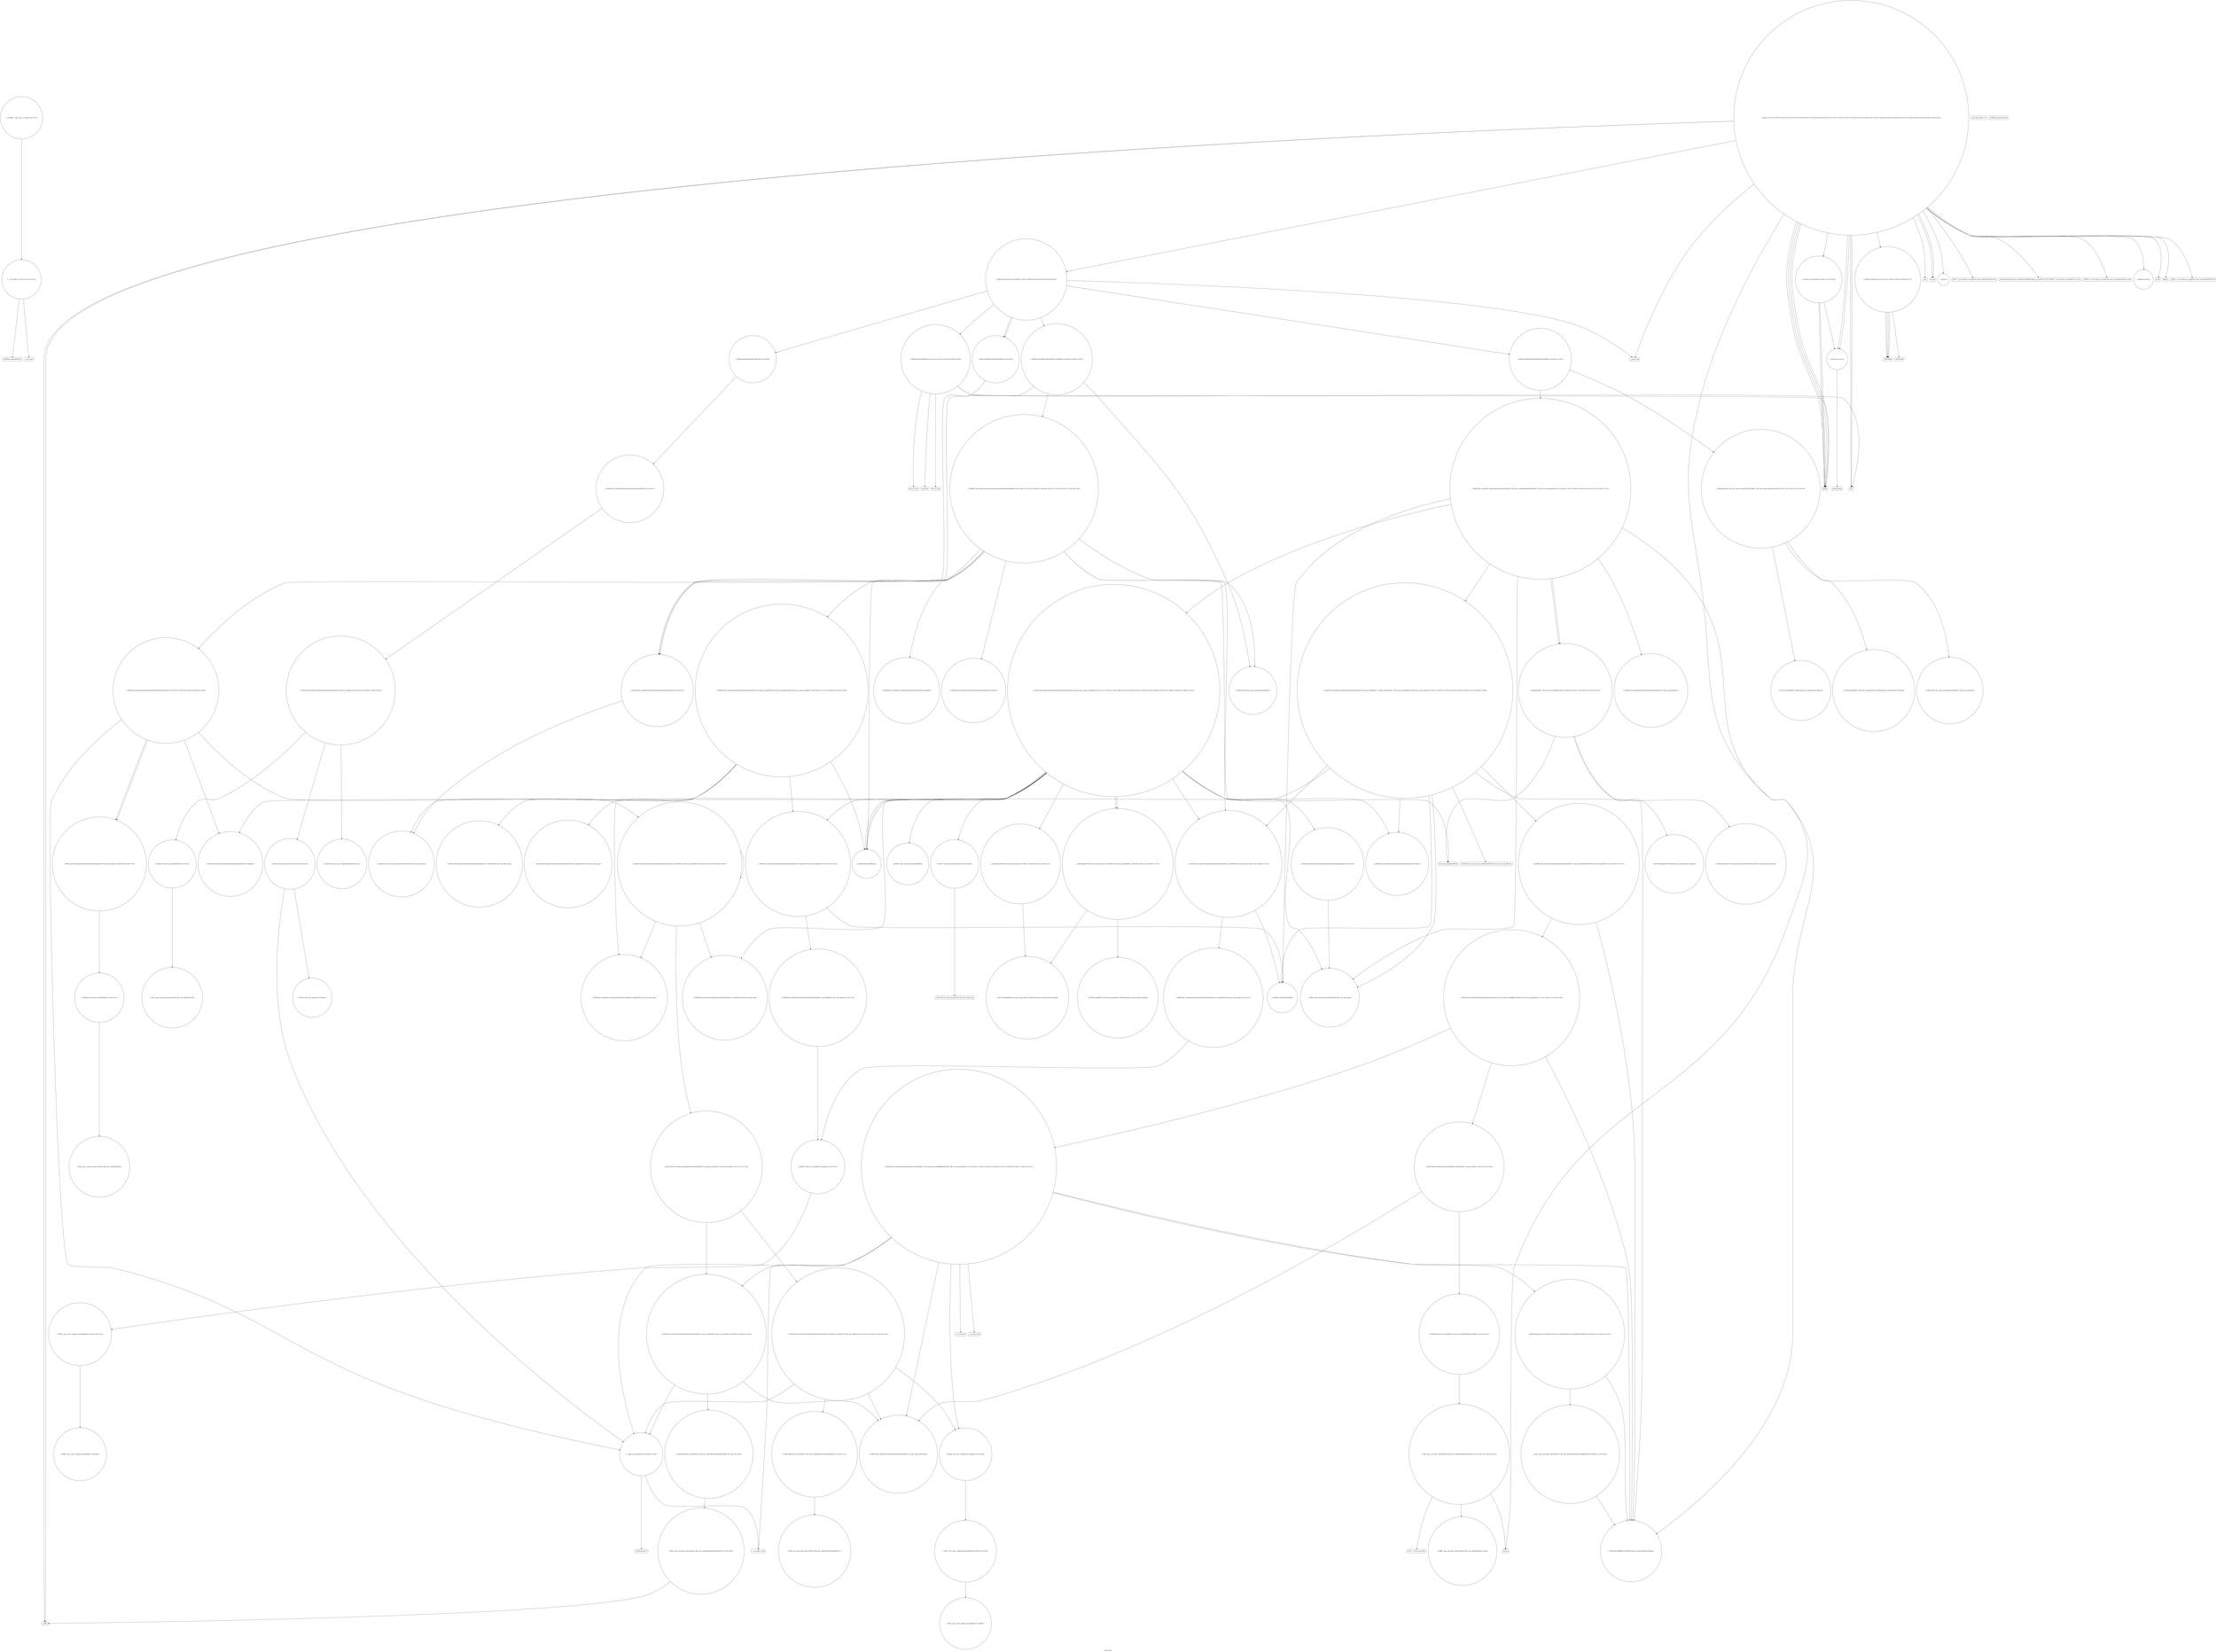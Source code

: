 digraph "Call Graph" {
	label="Call Graph";

	Node0x5596540a3400 [shape=record,shape=circle,label="{__cxx_global_var_init|{<s0>1|<s1>2}}"];
	Node0x5596540a3400:s0 -> Node0x5596540a3480[color=black];
	Node0x5596540a3400:s1 -> Node0x5596542c57b0[color=black];
	Node0x5596542c9350 [shape=record,shape=circle,label="{_ZNSt16allocator_traitsISaISt13_Rb_tree_nodeIxEEE10deallocateERS2_PS1_m|{<s0>144}}"];
	Node0x5596542c9350:s0 -> Node0x5596542c93d0[color=black];
	Node0x5596542c59b0 [shape=record,shape=circle,label="{_Z12print_statusiiddi|{<s0>4|<s1>5|<s2>6}}"];
	Node0x5596542c59b0:s0 -> Node0x5596542c5a30[color=black];
	Node0x5596542c59b0:s1 -> Node0x5596542c58b0[color=black];
	Node0x5596542c59b0:s2 -> Node0x5596542c5a30[color=black];
	Node0x5596542c6eb0 [shape=record,shape=circle,label="{_ZSt7forwardIRbEOT_RNSt16remove_referenceIS1_E4typeE}"];
	Node0x5596542c5d30 [shape=record,shape=Mrecord,label="{__gxx_personality_v0}"];
	Node0x5596542c7230 [shape=record,shape=circle,label="{_ZNSt8_Rb_treeIxxSt9_IdentityIxESt4lessIxESaIxEE7_S_leftEPKSt18_Rb_tree_node_base}"];
	Node0x5596542c60b0 [shape=record,shape=circle,label="{_ZN6solver5inputEv|{<s0>33|<s1>34|<s2>35|<s3>36|<s4>37}}"];
	Node0x5596542c60b0:s0 -> Node0x5596542c6330[color=black];
	Node0x5596542c60b0:s1 -> Node0x5596542c6330[color=black];
	Node0x5596542c60b0:s2 -> Node0x5596542c6330[color=black];
	Node0x5596542c60b0:s3 -> Node0x5596542c6330[color=black];
	Node0x5596542c60b0:s4 -> Node0x5596542c63b0[color=black];
	Node0x5596542c75b0 [shape=record,shape=circle,label="{_ZNSt8_Rb_treeIxxSt9_IdentityIxESt4lessIxESaIxEE8_M_eraseEPSt13_Rb_tree_nodeIxE|{<s0>166|<s1>167|<s2>168|<s3>169}}"];
	Node0x5596542c75b0:s0 -> Node0x5596542c82d0[color=black];
	Node0x5596542c75b0:s1 -> Node0x5596542c75b0[color=black];
	Node0x5596542c75b0:s2 -> Node0x5596542c8250[color=black];
	Node0x5596542c75b0:s3 -> Node0x5596542c76b0[color=black];
	Node0x5596542c6430 [shape=record,shape=circle,label="{_ZNSt3setIxSt4lessIxESaIxEEC2Ev|{<s0>45}}"];
	Node0x5596542c6430:s0 -> Node0x5596542c66b0[color=black];
	Node0x5596542c7930 [shape=record,shape=circle,label="{_ZN9__gnu_cxx13new_allocatorISt13_Rb_tree_nodeIxEED2Ev}"];
	Node0x5596542c67b0 [shape=record,shape=circle,label="{_ZNSaISt13_Rb_tree_nodeIxEEC2Ev|{<s0>61}}"];
	Node0x5596542c67b0:s0 -> Node0x5596542c6930[color=black];
	Node0x5596542c6b30 [shape=record,shape=Mrecord,label="{_ZSt9terminatev}"];
	Node0x5596542c7ed0 [shape=record,shape=circle,label="{_ZSt7forwardIRKxEOT_RNSt16remove_referenceIS2_E4typeE}"];
	Node0x5596542c8250 [shape=record,shape=circle,label="{_ZNSt8_Rb_treeIxxSt9_IdentityIxESt4lessIxESaIxEE7_S_leftEPSt18_Rb_tree_node_base}"];
	Node0x5596542c85d0 [shape=record,shape=circle,label="{_ZNSt4pairIPSt18_Rb_tree_node_baseS1_EC2IRS1_Lb1EEEOT_RKS1_|{<s0>111}}"];
	Node0x5596542c85d0:s0 -> Node0x5596542c88d0[color=black];
	Node0x5596542c8950 [shape=record,shape=Mrecord,label="{_ZSt18_Rb_tree_decrementPSt18_Rb_tree_node_base}"];
	Node0x5596542c8cd0 [shape=record,shape=circle,label="{_ZNSt16allocator_traitsISaISt13_Rb_tree_nodeIxEEE8allocateERS2_m|{<s0>132}}"];
	Node0x5596542c8cd0:s0 -> Node0x5596542c8dd0[color=black];
	Node0x5596542c9050 [shape=record,shape=circle,label="{_ZNSt8_Rb_treeIxxSt9_IdentityIxESt4lessIxESaIxEE11_M_put_nodeEPSt13_Rb_tree_nodeIxE|{<s0>139|<s1>140|<s2>141}}"];
	Node0x5596542c9050:s0 -> Node0x5596542c8d50[color=black];
	Node0x5596542c9050:s1 -> Node0x5596542c9350[color=black];
	Node0x5596542c9050:s2 -> Node0x5596542c6a30[color=black];
	Node0x5596540a3480 [shape=record,shape=Mrecord,label="{_ZNSt8ios_base4InitC1Ev}"];
	Node0x5596542c93d0 [shape=record,shape=circle,label="{_ZN9__gnu_cxx13new_allocatorISt13_Rb_tree_nodeIxEE10deallocateEPS2_m|{<s0>145}}"];
	Node0x5596542c93d0:s0 -> Node0x5596542c5fb0[color=black];
	Node0x5596542c5a30 [shape=record,shape=Mrecord,label="{fprintf}"];
	Node0x5596542c6f30 [shape=record,shape=circle,label="{_ZNKSt8_Rb_treeIxxSt9_IdentityIxESt4lessIxESaIxEE4findERKx|{<s0>146|<s1>147|<s2>148|<s3>149|<s4>150|<s5>151|<s6>152|<s7>153|<s8>154}}"];
	Node0x5596542c6f30:s0 -> Node0x5596542c7130[color=black];
	Node0x5596542c6f30:s1 -> Node0x5596542c71b0[color=black];
	Node0x5596542c6f30:s2 -> Node0x5596542c70b0[color=black];
	Node0x5596542c6f30:s3 -> Node0x5596542c7030[color=black];
	Node0x5596542c6f30:s4 -> Node0x5596542c6fb0[color=black];
	Node0x5596542c6f30:s5 -> Node0x5596542c8550[color=black];
	Node0x5596542c6f30:s6 -> Node0x5596542c8150[color=black];
	Node0x5596542c6f30:s7 -> Node0x5596542c7030[color=black];
	Node0x5596542c6f30:s8 -> Node0x5596542c94d0[color=black];
	Node0x5596542c5db0 [shape=record,shape=Mrecord,label="{atoi}"];
	Node0x5596542c72b0 [shape=record,shape=circle,label="{_ZNSt8_Rb_treeIxxSt9_IdentityIxESt4lessIxESaIxEE8_S_rightEPKSt18_Rb_tree_node_base}"];
	Node0x5596542c6130 [shape=record,shape=circle,label="{_ZN6solver5solveEv|{<s0>38|<s1>39|<s2>40|<s3>41|<s4>42|<s5>43|<s6>44}}"];
	Node0x5596542c6130:s0 -> Node0x5596542c6030[color=black];
	Node0x5596542c6130:s1 -> Node0x5596542c6430[color=black];
	Node0x5596542c6130:s2 -> Node0x5596542c64b0[color=black];
	Node0x5596542c6130:s3 -> Node0x5596542c6630[color=black];
	Node0x5596542c6130:s4 -> Node0x5596542c6530[color=black];
	Node0x5596542c6130:s5 -> Node0x5596542c65b0[color=black];
	Node0x5596542c6130:s6 -> Node0x5596542c6630[color=black];
	Node0x5596542c7630 [shape=record,shape=circle,label="{_ZNSt8_Rb_treeIxxSt9_IdentityIxESt4lessIxESaIxEE13_Rb_tree_implIS3_Lb1EED2Ev|{<s0>170}}"];
	Node0x5596542c7630:s0 -> Node0x5596542c78b0[color=black];
	Node0x5596542c64b0 [shape=record,shape=circle,label="{_ZNSt3setIxSt4lessIxESaIxEE6insertERKx|{<s0>46|<s1>47}}"];
	Node0x5596542c64b0:s0 -> Node0x5596542c6bb0[color=black];
	Node0x5596542c64b0:s1 -> Node0x5596542c6c30[color=black];
	Node0x5596542c79b0 [shape=record,shape=circle,label="{_GLOBAL__sub_I_iwi_2_0.cpp|{<s0>179}}"];
	Node0x5596542c79b0:s0 -> Node0x5596540a3400[color=black];
	Node0x5596542c6830 [shape=record,shape=circle,label="{_ZNSt20_Rb_tree_key_compareISt4lessIxEEC2Ev}"];
	Node0x5596542c6bb0 [shape=record,shape=circle,label="{_ZNSt8_Rb_treeIxxSt9_IdentityIxESt4lessIxESaIxEE16_M_insert_uniqueIRKxEESt4pairISt17_Rb_tree_iteratorIxEbEOT_|{<s0>66|<s1>67|<s2>68|<s3>69|<s4>70|<s5>71|<s6>72|<s7>73}}"];
	Node0x5596542c6bb0:s0 -> Node0x5596542c6d30[color=black];
	Node0x5596542c6bb0:s1 -> Node0x5596542c6cb0[color=black];
	Node0x5596542c6bb0:s2 -> Node0x5596542c6db0[color=black];
	Node0x5596542c6bb0:s3 -> Node0x5596542c7ed0[color=black];
	Node0x5596542c6bb0:s4 -> Node0x5596542c7e50[color=black];
	Node0x5596542c6bb0:s5 -> Node0x5596542c7f50[color=black];
	Node0x5596542c6bb0:s6 -> Node0x5596542c7fd0[color=black];
	Node0x5596542c6bb0:s7 -> Node0x5596542c7f50[color=black];
	Node0x5596542c7f50 [shape=record,shape=circle,label="{_ZNSt4pairISt17_Rb_tree_iteratorIxEbEC2IS1_bLb1EEEOT_OT0_|{<s0>100|<s1>101|<s2>102}}"];
	Node0x5596542c7f50:s0 -> Node0x5596542c9450[color=black];
	Node0x5596542c7f50:s1 -> Node0x5596542c94d0[color=black];
	Node0x5596542c7f50:s2 -> Node0x5596542c9550[color=black];
	Node0x5596542c82d0 [shape=record,shape=circle,label="{_ZNSt8_Rb_treeIxxSt9_IdentityIxESt4lessIxESaIxEE8_S_rightEPSt18_Rb_tree_node_base}"];
	Node0x5596542c8650 [shape=record,shape=circle,label="{_ZNSt8_Rb_treeIxxSt9_IdentityIxESt4lessIxESaIxEE8_S_valueEPKSt13_Rb_tree_nodeIxE|{<s0>112}}"];
	Node0x5596542c8650:s0 -> Node0x5596542c86d0[color=black];
	Node0x5596542c89d0 [shape=record,shape=circle,label="{_ZNSt8_Rb_treeIxxSt9_IdentityIxESt4lessIxESaIxEE8_S_valueEPKSt18_Rb_tree_node_base|{<s0>115}}"];
	Node0x5596542c89d0:s0 -> Node0x5596542c86d0[color=black];
	Node0x5596542c8d50 [shape=record,shape=circle,label="{_ZNSt8_Rb_treeIxxSt9_IdentityIxESt4lessIxESaIxEE21_M_get_Node_allocatorEv}"];
	Node0x5596542c90d0 [shape=record,shape=Mrecord,label="{__cxa_rethrow}"];
	Node0x5596542c5730 [shape=record,shape=Mrecord,label="{_ZNSt8ios_base4InitD1Ev}"];
	Node0x5596542c9450 [shape=record,shape=circle,label="{_ZSt7forwardISt17_Rb_tree_iteratorIxEEOT_RNSt16remove_referenceIS2_E4typeE}"];
	Node0x5596542c5ab0 [shape=record,shape=circle,label="{main|{<s0>7|<s1>8|<s2>9|<s3>10|<s4>11|<s5>12|<s6>13|<s7>14|<s8>15|<s9>16|<s10>17|<s11>18|<s12>19|<s13>20|<s14>21|<s15>22|<s16>23|<s17>24|<s18>25|<s19>26|<s20>27|<s21>28|<s22>29|<s23>30|<s24>31|<s25>32}}"];
	Node0x5596542c5ab0:s0 -> Node0x5596542c5b30[color=black];
	Node0x5596542c5ab0:s1 -> Node0x5596542c5b30[color=black];
	Node0x5596542c5ab0:s2 -> Node0x5596542c5a30[color=black];
	Node0x5596542c5ab0:s3 -> Node0x5596542c5bb0[color=black];
	Node0x5596542c5ab0:s4 -> Node0x5596542c58b0[color=black];
	Node0x5596542c5ab0:s5 -> Node0x5596542c5830[color=black];
	Node0x5596542c5ab0:s6 -> Node0x5596542c58b0[color=black];
	Node0x5596542c5ab0:s7 -> Node0x5596542c5a30[color=black];
	Node0x5596542c5ab0:s8 -> Node0x5596542c5c30[color=black];
	Node0x5596542c5ab0:s9 -> Node0x5596542c5cb0[color=black];
	Node0x5596542c5ab0:s10 -> Node0x5596542c5e30[color=black];
	Node0x5596542c5ab0:s11 -> Node0x5596542c5db0[color=black];
	Node0x5596542c5ab0:s12 -> Node0x5596542c5a30[color=black];
	Node0x5596542c5ab0:s13 -> Node0x5596542c59b0[color=black];
	Node0x5596542c5ab0:s14 -> Node0x5596542c5eb0[color=black];
	Node0x5596542c5ab0:s15 -> Node0x5596542c5f30[color=black];
	Node0x5596542c5ab0:s16 -> Node0x5596542c6030[color=black];
	Node0x5596542c5ab0:s17 -> Node0x5596542c5fb0[color=black];
	Node0x5596542c5ab0:s18 -> Node0x5596542c60b0[color=black];
	Node0x5596542c5ab0:s19 -> Node0x5596542c6130[color=black];
	Node0x5596542c5ab0:s20 -> Node0x5596542c61b0[color=black];
	Node0x5596542c5ab0:s21 -> Node0x5596542c6230[color=black];
	Node0x5596542c5ab0:s22 -> Node0x5596542c5fb0[color=black];
	Node0x5596542c5ab0:s23 -> Node0x5596542c5a30[color=black];
	Node0x5596542c5ab0:s24 -> Node0x5596542c5bb0[color=black];
	Node0x5596542c5ab0:s25 -> Node0x5596542c62b0[color=black];
	Node0x5596542c6fb0 [shape=record,shape=circle,label="{_ZNKSt23_Rb_tree_const_iteratorIxEeqERKS0_}"];
	Node0x5596542c5e30 [shape=record,shape=Mrecord,label="{_ZNKSt7__cxx1112basic_stringIcSt11char_traitsIcESaIcEE5c_strEv}"];
	Node0x5596542c7330 [shape=record,shape=circle,label="{_ZNSt23_Rb_tree_const_iteratorIxEC2EPKSt18_Rb_tree_node_base}"];
	Node0x5596542c61b0 [shape=record,shape=Mrecord,label="{printf}"];
	Node0x5596542c76b0 [shape=record,shape=circle,label="{_ZNSt8_Rb_treeIxxSt9_IdentityIxESt4lessIxESaIxEE12_M_drop_nodeEPSt13_Rb_tree_nodeIxE|{<s0>171|<s1>172}}"];
	Node0x5596542c76b0:s0 -> Node0x5596542c7730[color=black];
	Node0x5596542c76b0:s1 -> Node0x5596542c9050[color=black];
	Node0x5596542c6530 [shape=record,shape=circle,label="{_ZNKSt3setIxSt4lessIxESaIxEE5countERKx|{<s0>48|<s1>49|<s2>50}}"];
	Node0x5596542c6530:s0 -> Node0x5596542c6f30[color=black];
	Node0x5596542c6530:s1 -> Node0x5596542c7030[color=black];
	Node0x5596542c6530:s2 -> Node0x5596542c6fb0[color=black];
	Node0x5596542c68b0 [shape=record,shape=circle,label="{_ZNSt15_Rb_tree_headerC2Ev|{<s0>62|<s1>63}}"];
	Node0x5596542c68b0:s0 -> Node0x5596542c69b0[color=black];
	Node0x5596542c68b0:s1 -> Node0x5596542c6a30[color=black];
	Node0x5596542c6c30 [shape=record,shape=circle,label="{_ZNSt4pairISt23_Rb_tree_const_iteratorIxEbEC2IRSt17_Rb_tree_iteratorIxERbLb1EEEOT_OT0_|{<s0>74|<s1>75|<s2>76}}"];
	Node0x5596542c6c30:s0 -> Node0x5596542c95d0[color=black];
	Node0x5596542c6c30:s1 -> Node0x5596542c6e30[color=black];
	Node0x5596542c6c30:s2 -> Node0x5596542c6eb0[color=black];
	Node0x5596542c7fd0 [shape=record,shape=circle,label="{_ZNSt17_Rb_tree_iteratorIxEC2EPSt18_Rb_tree_node_base}"];
	Node0x5596542c8350 [shape=record,shape=circle,label="{_ZNKSt17_Rb_tree_iteratorIxEeqERKS0_}"];
	Node0x5596542c86d0 [shape=record,shape=circle,label="{_ZNKSt13_Rb_tree_nodeIxE9_M_valptrEv|{<s0>113}}"];
	Node0x5596542c86d0:s0 -> Node0x5596542c8750[color=black];
	Node0x5596542c8a50 [shape=record,shape=circle,label="{_ZNKSt8_Rb_treeIxxSt9_IdentityIxESt4lessIxESaIxEE11_Alloc_nodeclIRKxEEPSt13_Rb_tree_nodeIxEOT_|{<s0>116|<s1>117}}"];
	Node0x5596542c8a50:s0 -> Node0x5596542c7ed0[color=black];
	Node0x5596542c8a50:s1 -> Node0x5596542c8b50[color=black];
	Node0x5596542c8dd0 [shape=record,shape=circle,label="{_ZN9__gnu_cxx13new_allocatorISt13_Rb_tree_nodeIxEE8allocateEmPKv|{<s0>133|<s1>134|<s2>135}}"];
	Node0x5596542c8dd0:s0 -> Node0x5596542c8e50[color=black];
	Node0x5596542c8dd0:s1 -> Node0x5596542c8ed0[color=black];
	Node0x5596542c8dd0:s2 -> Node0x5596542c5eb0[color=black];
	Node0x5596542c9150 [shape=record,shape=Mrecord,label="{__cxa_end_catch}"];
	Node0x5596542c57b0 [shape=record,shape=Mrecord,label="{__cxa_atexit}"];
	Node0x5596542c94d0 [shape=record,shape=Mrecord,label="{llvm.memcpy.p0i8.p0i8.i64}"];
	Node0x5596542c5b30 [shape=record,shape=Mrecord,label="{strcmp}"];
	Node0x5596542c7030 [shape=record,shape=circle,label="{_ZNKSt8_Rb_treeIxxSt9_IdentityIxESt4lessIxESaIxEE3endEv|{<s0>155}}"];
	Node0x5596542c7030:s0 -> Node0x5596542c7330[color=black];
	Node0x5596542c5eb0 [shape=record,shape=Mrecord,label="{_Znwm}"];
	Node0x5596542c73b0 [shape=record,shape=Mrecord,label="{llvm.va_start}"];
	Node0x5596542c6230 [shape=record,shape=Mrecord,label="{fflush}"];
	Node0x5596542c7730 [shape=record,shape=circle,label="{_ZNSt8_Rb_treeIxxSt9_IdentityIxESt4lessIxESaIxEE15_M_destroy_nodeEPSt13_Rb_tree_nodeIxE|{<s0>173|<s1>174|<s2>175|<s3>176}}"];
	Node0x5596542c7730:s0 -> Node0x5596542c8d50[color=black];
	Node0x5596542c7730:s1 -> Node0x5596542c8fd0[color=black];
	Node0x5596542c7730:s2 -> Node0x5596542c77b0[color=black];
	Node0x5596542c7730:s3 -> Node0x5596542c6a30[color=black];
	Node0x5596542c65b0 [shape=record,shape=circle,label="{_ZN6solver6printfEPKcz|{<s0>51|<s1>52|<s2>53|<s3>54|<s4>55}}"];
	Node0x5596542c65b0:s0 -> Node0x5596542c73b0[color=black];
	Node0x5596542c65b0:s1 -> Node0x5596542c7430[color=black];
	Node0x5596542c65b0:s2 -> Node0x5596542c74b0[color=black];
	Node0x5596542c65b0:s3 -> Node0x5596542c5a30[color=black];
	Node0x5596542c65b0:s4 -> Node0x5596542c5bb0[color=black];
	Node0x5596542c6930 [shape=record,shape=circle,label="{_ZN9__gnu_cxx13new_allocatorISt13_Rb_tree_nodeIxEEC2Ev}"];
	Node0x5596542c6cb0 [shape=record,shape=circle,label="{_ZNSt8_Rb_treeIxxSt9_IdentityIxESt4lessIxESaIxEE24_M_get_insert_unique_posERKx|{<s0>77|<s1>78|<s2>79|<s3>80|<s4>81|<s5>82|<s6>83|<s7>84|<s8>85|<s9>86|<s10>87|<s11>88|<s12>89|<s13>90|<s14>91}}"];
	Node0x5596542c6cb0:s0 -> Node0x5596542c8050[color=black];
	Node0x5596542c6cb0:s1 -> Node0x5596542c80d0[color=black];
	Node0x5596542c6cb0:s2 -> Node0x5596542c81d0[color=black];
	Node0x5596542c6cb0:s3 -> Node0x5596542c8150[color=black];
	Node0x5596542c6cb0:s4 -> Node0x5596542c8250[color=black];
	Node0x5596542c6cb0:s5 -> Node0x5596542c82d0[color=black];
	Node0x5596542c6cb0:s6 -> Node0x5596542c7fd0[color=black];
	Node0x5596542c6cb0:s7 -> Node0x5596542c83d0[color=black];
	Node0x5596542c6cb0:s8 -> Node0x5596542c8350[color=black];
	Node0x5596542c6cb0:s9 -> Node0x5596542c8450[color=black];
	Node0x5596542c6cb0:s10 -> Node0x5596542c84d0[color=black];
	Node0x5596542c6cb0:s11 -> Node0x5596542c8550[color=black];
	Node0x5596542c6cb0:s12 -> Node0x5596542c8150[color=black];
	Node0x5596542c6cb0:s13 -> Node0x5596542c8450[color=black];
	Node0x5596542c6cb0:s14 -> Node0x5596542c85d0[color=black];
	Node0x5596542c8050 [shape=record,shape=circle,label="{_ZNSt8_Rb_treeIxxSt9_IdentityIxESt4lessIxESaIxEE8_M_beginEv}"];
	Node0x5596542c83d0 [shape=record,shape=circle,label="{_ZNSt8_Rb_treeIxxSt9_IdentityIxESt4lessIxESaIxEE5beginEv|{<s0>105}}"];
	Node0x5596542c83d0:s0 -> Node0x5596542c7fd0[color=black];
	Node0x5596542c8750 [shape=record,shape=circle,label="{_ZNK9__gnu_cxx16__aligned_membufIxE6_M_ptrEv|{<s0>114}}"];
	Node0x5596542c8750:s0 -> Node0x5596542c87d0[color=black];
	Node0x5596542c8ad0 [shape=record,shape=Mrecord,label="{_ZSt29_Rb_tree_insert_and_rebalancebPSt18_Rb_tree_node_baseS0_RS_}"];
	Node0x5596542c8e50 [shape=record,shape=circle,label="{_ZNK9__gnu_cxx13new_allocatorISt13_Rb_tree_nodeIxEE8max_sizeEv}"];
	Node0x5596542c91d0 [shape=record,shape=circle,label="{_ZN9__gnu_cxx13new_allocatorISt13_Rb_tree_nodeIxEE9constructIxJRKxEEEvPT_DpOT0_|{<s0>142}}"];
	Node0x5596542c91d0:s0 -> Node0x5596542c7ed0[color=black];
	Node0x5596542c5830 [shape=record,shape=circle,label="{_Z4initv}"];
	Node0x5596542c9550 [shape=record,shape=circle,label="{_ZSt7forwardIbEOT_RNSt16remove_referenceIS0_E4typeE}"];
	Node0x5596542c5bb0 [shape=record,shape=Mrecord,label="{exit}"];
	Node0x5596542c70b0 [shape=record,shape=circle,label="{_ZNKSt8_Rb_treeIxxSt9_IdentityIxESt4lessIxESaIxEE14_M_lower_boundEPKSt13_Rb_tree_nodeIxEPKSt18_Rb_tree_node_baseRKx|{<s0>156|<s1>157|<s2>158|<s3>159|<s4>160}}"];
	Node0x5596542c70b0:s0 -> Node0x5596542c81d0[color=black];
	Node0x5596542c70b0:s1 -> Node0x5596542c8150[color=black];
	Node0x5596542c70b0:s2 -> Node0x5596542c7230[color=black];
	Node0x5596542c70b0:s3 -> Node0x5596542c72b0[color=black];
	Node0x5596542c70b0:s4 -> Node0x5596542c7330[color=black];
	Node0x5596542c5f30 [shape=record,shape=circle,label="{_ZN6solverC2Ev}"];
	Node0x5596542c7430 [shape=record,shape=Mrecord,label="{vsnprintf}"];
	Node0x5596542c62b0 [shape=record,shape=Mrecord,label="{_ZNSt7__cxx1112basic_stringIcSt11char_traitsIcESaIcEED1Ev}"];
	Node0x5596542c77b0 [shape=record,shape=circle,label="{_ZNSt16allocator_traitsISaISt13_Rb_tree_nodeIxEEE7destroyIxEEvRS2_PT_|{<s0>177}}"];
	Node0x5596542c77b0:s0 -> Node0x5596542c7830[color=black];
	Node0x5596542c6630 [shape=record,shape=circle,label="{_ZNSt3setIxSt4lessIxESaIxEED2Ev|{<s0>56}}"];
	Node0x5596542c6630:s0 -> Node0x5596542c7530[color=black];
	Node0x5596542c69b0 [shape=record,shape=circle,label="{_ZNSt15_Rb_tree_header8_M_resetEv}"];
	Node0x5596542c6d30 [shape=record,shape=circle,label="{_ZNKSt9_IdentityIxEclERKx}"];
	Node0x5596542c80d0 [shape=record,shape=circle,label="{_ZNSt8_Rb_treeIxxSt9_IdentityIxESt4lessIxESaIxEE6_M_endEv}"];
	Node0x5596542c8450 [shape=record,shape=circle,label="{_ZNSt4pairIPSt18_Rb_tree_node_baseS1_EC2IRPSt13_Rb_tree_nodeIxERS1_Lb1EEEOT_OT0_|{<s0>106|<s1>107}}"];
	Node0x5596542c8450:s0 -> Node0x5596542c8850[color=black];
	Node0x5596542c8450:s1 -> Node0x5596542c88d0[color=black];
	Node0x5596542c87d0 [shape=record,shape=circle,label="{_ZNK9__gnu_cxx16__aligned_membufIxE7_M_addrEv}"];
	Node0x5596542c8b50 [shape=record,shape=circle,label="{_ZNSt8_Rb_treeIxxSt9_IdentityIxESt4lessIxESaIxEE14_M_create_nodeIJRKxEEEPSt13_Rb_tree_nodeIxEDpOT_|{<s0>118|<s1>119|<s2>120}}"];
	Node0x5596542c8b50:s0 -> Node0x5596542c8bd0[color=black];
	Node0x5596542c8b50:s1 -> Node0x5596542c7ed0[color=black];
	Node0x5596542c8b50:s2 -> Node0x5596542c8c50[color=black];
	Node0x5596542c8ed0 [shape=record,shape=Mrecord,label="{_ZSt17__throw_bad_allocv}"];
	Node0x5596542c9250 [shape=record,shape=circle,label="{_ZN9__gnu_cxx16__aligned_membufIxE6_M_ptrEv|{<s0>143}}"];
	Node0x5596542c9250:s0 -> Node0x5596542c92d0[color=black];
	Node0x5596542c58b0 [shape=record,shape=circle,label="{_Z3secv|{<s0>3}}"];
	Node0x5596542c58b0:s0 -> Node0x5596542c5930[color=black];
	Node0x5596542c95d0 [shape=record,shape=circle,label="{_ZSt7forwardIRSt17_Rb_tree_iteratorIxEEOT_RNSt16remove_referenceIS3_E4typeE}"];
	Node0x5596542c5c30 [shape=record,shape=Mrecord,label="{_ZNSt7__cxx1112basic_stringIcSt11char_traitsIcESaIcEEC1Ev}"];
	Node0x5596542c7130 [shape=record,shape=circle,label="{_ZNKSt8_Rb_treeIxxSt9_IdentityIxESt4lessIxESaIxEE8_M_beginEv}"];
	Node0x5596542c5fb0 [shape=record,shape=Mrecord,label="{_ZdlPv}"];
	Node0x5596542c74b0 [shape=record,shape=Mrecord,label="{llvm.va_end}"];
	Node0x5596542c6330 [shape=record,shape=Mrecord,label="{_ZNSirsERi}"];
	Node0x5596542c7830 [shape=record,shape=circle,label="{_ZN9__gnu_cxx13new_allocatorISt13_Rb_tree_nodeIxEE7destroyIxEEvPT_}"];
	Node0x5596542c66b0 [shape=record,shape=circle,label="{_ZNSt8_Rb_treeIxxSt9_IdentityIxESt4lessIxESaIxEEC2Ev|{<s0>57}}"];
	Node0x5596542c66b0:s0 -> Node0x5596542c6730[color=black];
	Node0x5596542c6a30 [shape=record,shape=circle,label="{__clang_call_terminate|{<s0>64|<s1>65}}"];
	Node0x5596542c6a30:s0 -> Node0x5596542c6ab0[color=black];
	Node0x5596542c6a30:s1 -> Node0x5596542c6b30[color=black];
	Node0x5596542c6db0 [shape=record,shape=circle,label="{_ZNSt8_Rb_treeIxxSt9_IdentityIxESt4lessIxESaIxEE11_Alloc_nodeC2ERS5_}"];
	Node0x5596542c8150 [shape=record,shape=circle,label="{_ZNKSt4lessIxEclERKxS2_}"];
	Node0x5596542c84d0 [shape=record,shape=circle,label="{_ZNSt17_Rb_tree_iteratorIxEmmEv|{<s0>108}}"];
	Node0x5596542c84d0:s0 -> Node0x5596542c8950[color=black];
	Node0x5596542c8850 [shape=record,shape=circle,label="{_ZSt7forwardIRPSt13_Rb_tree_nodeIxEEOT_RNSt16remove_referenceIS4_E4typeE}"];
	Node0x5596542c8bd0 [shape=record,shape=circle,label="{_ZNSt8_Rb_treeIxxSt9_IdentityIxESt4lessIxESaIxEE11_M_get_nodeEv|{<s0>121|<s1>122}}"];
	Node0x5596542c8bd0:s0 -> Node0x5596542c8d50[color=black];
	Node0x5596542c8bd0:s1 -> Node0x5596542c8cd0[color=black];
	Node0x5596542c8f50 [shape=record,shape=circle,label="{_ZNSt16allocator_traitsISaISt13_Rb_tree_nodeIxEEE9constructIxJRKxEEEvRS2_PT_DpOT0_|{<s0>136|<s1>137}}"];
	Node0x5596542c8f50:s0 -> Node0x5596542c7ed0[color=black];
	Node0x5596542c8f50:s1 -> Node0x5596542c91d0[color=black];
	Node0x5596542c92d0 [shape=record,shape=circle,label="{_ZN9__gnu_cxx16__aligned_membufIxE7_M_addrEv}"];
	Node0x5596542c5930 [shape=record,shape=Mrecord,label="{gettimeofday}"];
	Node0x5596542c6e30 [shape=record,shape=circle,label="{_ZNSt23_Rb_tree_const_iteratorIxEC2ERKSt17_Rb_tree_iteratorIxE}"];
	Node0x5596542c5cb0 [shape=record,shape=Mrecord,label="{_ZSt7getlineIcSt11char_traitsIcESaIcEERSt13basic_istreamIT_T0_ES7_RNSt7__cxx1112basic_stringIS4_S5_T1_EE}"];
	Node0x5596542c71b0 [shape=record,shape=circle,label="{_ZNKSt8_Rb_treeIxxSt9_IdentityIxESt4lessIxESaIxEE6_M_endEv}"];
	Node0x5596542c6030 [shape=record,shape=Mrecord,label="{__assert_fail}"];
	Node0x5596542c7530 [shape=record,shape=circle,label="{_ZNSt8_Rb_treeIxxSt9_IdentityIxESt4lessIxESaIxEED2Ev|{<s0>161|<s1>162|<s2>163|<s3>164|<s4>165}}"];
	Node0x5596542c7530:s0 -> Node0x5596542c8050[color=black];
	Node0x5596542c7530:s1 -> Node0x5596542c75b0[color=black];
	Node0x5596542c7530:s2 -> Node0x5596542c7630[color=black];
	Node0x5596542c7530:s3 -> Node0x5596542c7630[color=black];
	Node0x5596542c7530:s4 -> Node0x5596542c6a30[color=black];
	Node0x5596542c63b0 [shape=record,shape=Mrecord,label="{_ZNSirsERx}"];
	Node0x5596542c78b0 [shape=record,shape=circle,label="{_ZNSaISt13_Rb_tree_nodeIxEED2Ev|{<s0>178}}"];
	Node0x5596542c78b0:s0 -> Node0x5596542c7930[color=black];
	Node0x5596542c6730 [shape=record,shape=circle,label="{_ZNSt8_Rb_treeIxxSt9_IdentityIxESt4lessIxESaIxEE13_Rb_tree_implIS3_Lb1EEC2Ev|{<s0>58|<s1>59|<s2>60}}"];
	Node0x5596542c6730:s0 -> Node0x5596542c67b0[color=black];
	Node0x5596542c6730:s1 -> Node0x5596542c6830[color=black];
	Node0x5596542c6730:s2 -> Node0x5596542c68b0[color=black];
	Node0x5596542c6ab0 [shape=record,shape=Mrecord,label="{__cxa_begin_catch}"];
	Node0x5596542c7e50 [shape=record,shape=circle,label="{_ZNSt8_Rb_treeIxxSt9_IdentityIxESt4lessIxESaIxEE10_M_insert_IRKxNS5_11_Alloc_nodeEEESt17_Rb_tree_iteratorIxEPSt18_Rb_tree_node_baseSD_OT_RT0_|{<s0>92|<s1>93|<s2>94|<s3>95|<s4>96|<s5>97|<s6>98|<s7>99}}"];
	Node0x5596542c7e50:s0 -> Node0x5596542c80d0[color=black];
	Node0x5596542c7e50:s1 -> Node0x5596542c6d30[color=black];
	Node0x5596542c7e50:s2 -> Node0x5596542c8550[color=black];
	Node0x5596542c7e50:s3 -> Node0x5596542c8150[color=black];
	Node0x5596542c7e50:s4 -> Node0x5596542c7ed0[color=black];
	Node0x5596542c7e50:s5 -> Node0x5596542c8a50[color=black];
	Node0x5596542c7e50:s6 -> Node0x5596542c8ad0[color=black];
	Node0x5596542c7e50:s7 -> Node0x5596542c7fd0[color=black];
	Node0x5596542c81d0 [shape=record,shape=circle,label="{_ZNSt8_Rb_treeIxxSt9_IdentityIxESt4lessIxESaIxEE6_S_keyEPKSt13_Rb_tree_nodeIxE|{<s0>103|<s1>104}}"];
	Node0x5596542c81d0:s0 -> Node0x5596542c8650[color=black];
	Node0x5596542c81d0:s1 -> Node0x5596542c6d30[color=black];
	Node0x5596542c8550 [shape=record,shape=circle,label="{_ZNSt8_Rb_treeIxxSt9_IdentityIxESt4lessIxESaIxEE6_S_keyEPKSt18_Rb_tree_node_base|{<s0>109|<s1>110}}"];
	Node0x5596542c8550:s0 -> Node0x5596542c89d0[color=black];
	Node0x5596542c8550:s1 -> Node0x5596542c6d30[color=black];
	Node0x5596542c88d0 [shape=record,shape=circle,label="{_ZSt7forwardIRPSt18_Rb_tree_node_baseEOT_RNSt16remove_referenceIS3_E4typeE}"];
	Node0x5596542c8c50 [shape=record,shape=circle,label="{_ZNSt8_Rb_treeIxxSt9_IdentityIxESt4lessIxESaIxEE17_M_construct_nodeIJRKxEEEvPSt13_Rb_tree_nodeIxEDpOT_|{<s0>123|<s1>124|<s2>125|<s3>126|<s4>127|<s5>128|<s6>129|<s7>130|<s8>131}}"];
	Node0x5596542c8c50:s0 -> Node0x5596542c8d50[color=black];
	Node0x5596542c8c50:s1 -> Node0x5596542c8fd0[color=black];
	Node0x5596542c8c50:s2 -> Node0x5596542c7ed0[color=black];
	Node0x5596542c8c50:s3 -> Node0x5596542c8f50[color=black];
	Node0x5596542c8c50:s4 -> Node0x5596542c6ab0[color=black];
	Node0x5596542c8c50:s5 -> Node0x5596542c9050[color=black];
	Node0x5596542c8c50:s6 -> Node0x5596542c90d0[color=black];
	Node0x5596542c8c50:s7 -> Node0x5596542c9150[color=black];
	Node0x5596542c8c50:s8 -> Node0x5596542c6a30[color=black];
	Node0x5596542c8fd0 [shape=record,shape=circle,label="{_ZNSt13_Rb_tree_nodeIxE9_M_valptrEv|{<s0>138}}"];
	Node0x5596542c8fd0:s0 -> Node0x5596542c9250[color=black];
}

